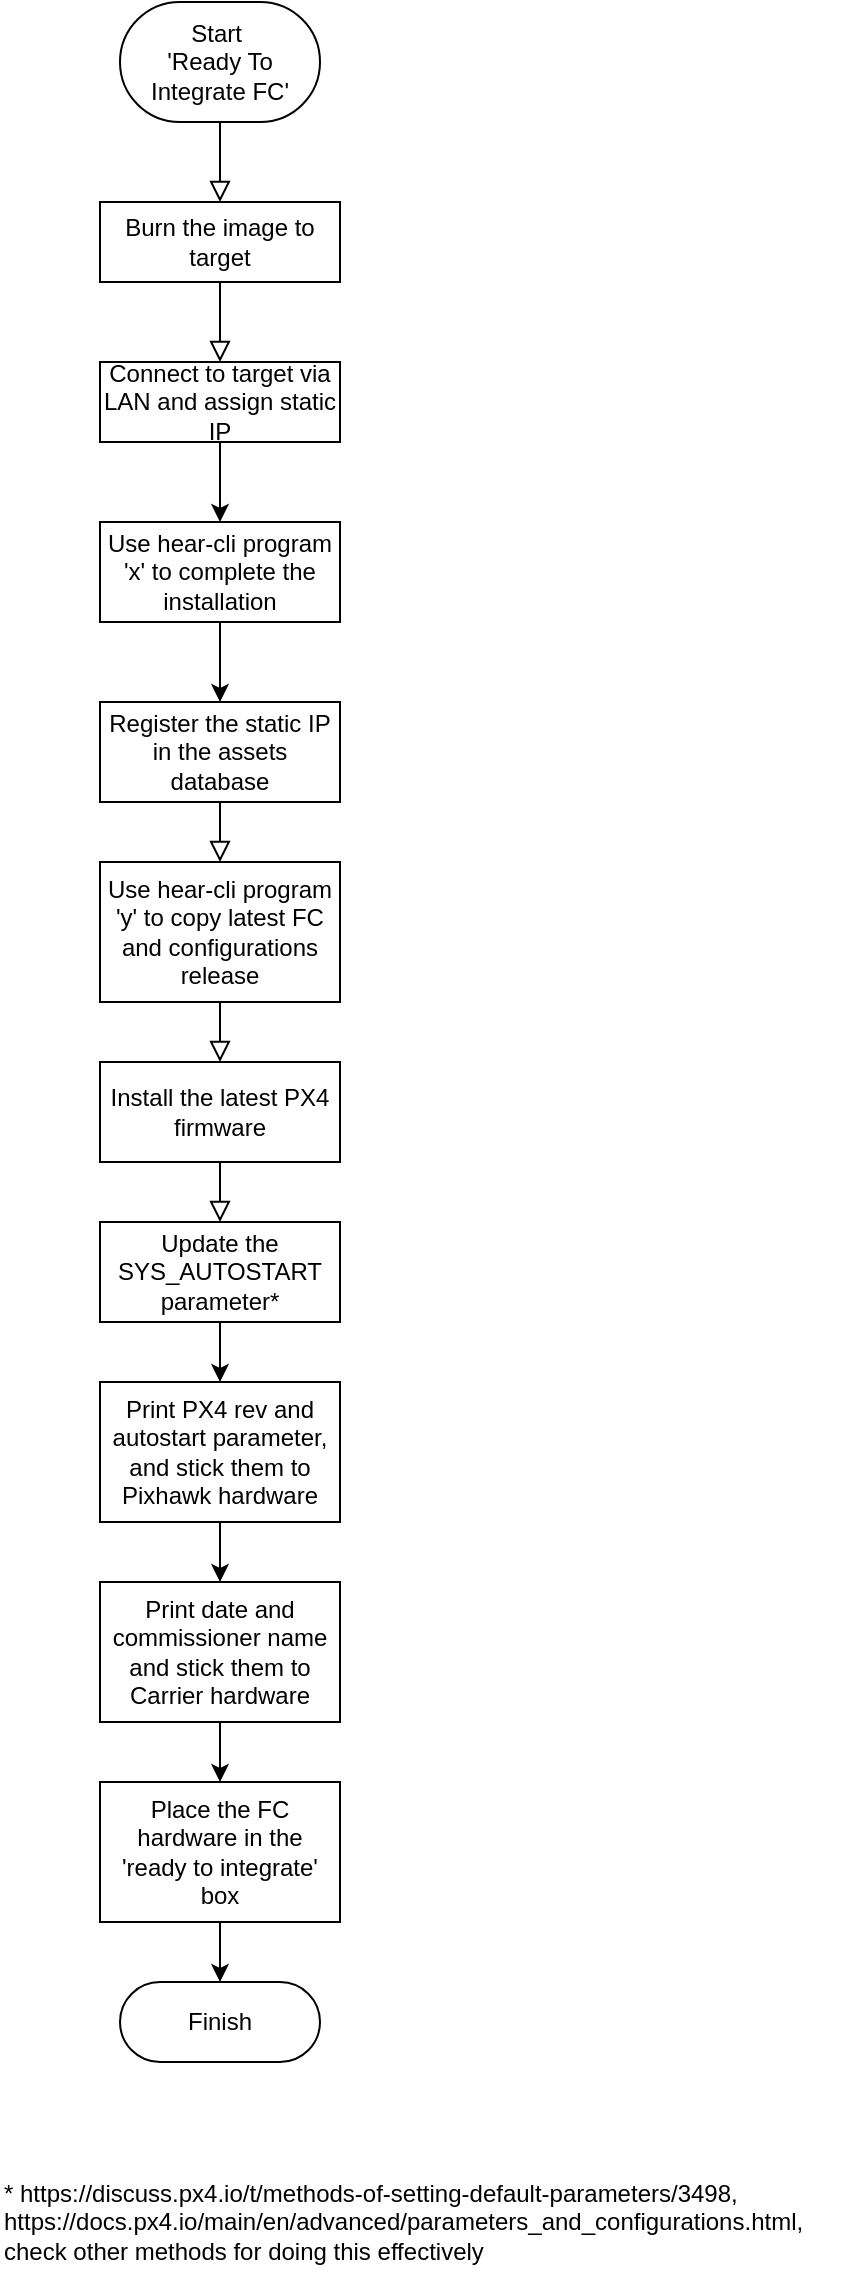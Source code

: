 <mxfile version="24.7.17">
  <diagram id="C5RBs43oDa-KdzZeNtuy" name="Page-1">
    <mxGraphModel dx="538" dy="374" grid="1" gridSize="10" guides="1" tooltips="1" connect="1" arrows="1" fold="1" page="1" pageScale="1" pageWidth="827" pageHeight="1169" math="0" shadow="0">
      <root>
        <mxCell id="WIyWlLk6GJQsqaUBKTNV-0" />
        <mxCell id="WIyWlLk6GJQsqaUBKTNV-1" parent="WIyWlLk6GJQsqaUBKTNV-0" />
        <mxCell id="yQACGJgCvoQoLgyyhMiC-0" value="&lt;div&gt;Start&amp;nbsp;&lt;/div&gt;&lt;div&gt;&#39;Ready To Integrate FC&#39;&lt;/div&gt;" style="rounded=1;whiteSpace=wrap;html=1;arcSize=50;" parent="WIyWlLk6GJQsqaUBKTNV-1" vertex="1">
          <mxGeometry x="70" y="20" width="100" height="60" as="geometry" />
        </mxCell>
        <mxCell id="yQACGJgCvoQoLgyyhMiC-1" value="Burn the image to target" style="rounded=1;whiteSpace=wrap;html=1;fontSize=12;glass=0;strokeWidth=1;shadow=0;arcSize=0;" parent="WIyWlLk6GJQsqaUBKTNV-1" vertex="1">
          <mxGeometry x="60" y="120" width="120" height="40" as="geometry" />
        </mxCell>
        <mxCell id="yQACGJgCvoQoLgyyhMiC-2" value="" style="rounded=0;html=1;jettySize=auto;orthogonalLoop=1;fontSize=11;endArrow=block;endFill=0;endSize=8;strokeWidth=1;shadow=0;labelBackgroundColor=none;edgeStyle=orthogonalEdgeStyle;exitX=0.5;exitY=1;exitDx=0;exitDy=0;" parent="WIyWlLk6GJQsqaUBKTNV-1" source="yQACGJgCvoQoLgyyhMiC-0" target="yQACGJgCvoQoLgyyhMiC-1" edge="1">
          <mxGeometry relative="1" as="geometry">
            <mxPoint x="210" y="70" as="sourcePoint" />
            <mxPoint x="210" y="120" as="targetPoint" />
          </mxGeometry>
        </mxCell>
        <mxCell id="mMFdWdoxtDHpCLUdpBhw-2" value="" style="edgeStyle=orthogonalEdgeStyle;rounded=0;orthogonalLoop=1;jettySize=auto;html=1;exitX=0.5;exitY=1;exitDx=0;exitDy=0;" parent="WIyWlLk6GJQsqaUBKTNV-1" source="w9jdaCenqPGWddk09s0K-5" target="yQACGJgCvoQoLgyyhMiC-4" edge="1">
          <mxGeometry relative="1" as="geometry">
            <mxPoint x="120" y="330" as="sourcePoint" />
          </mxGeometry>
        </mxCell>
        <mxCell id="yQACGJgCvoQoLgyyhMiC-4" value="Register the static IP in the assets database" style="rounded=1;whiteSpace=wrap;html=1;fontSize=12;glass=0;strokeWidth=1;shadow=0;arcSize=0;" parent="WIyWlLk6GJQsqaUBKTNV-1" vertex="1">
          <mxGeometry x="60" y="370" width="120" height="50" as="geometry" />
        </mxCell>
        <mxCell id="yQACGJgCvoQoLgyyhMiC-6" value="Use hear-cli program &#39;y&#39; to copy latest FC and configurations release" style="rounded=1;whiteSpace=wrap;html=1;fontSize=12;glass=0;strokeWidth=1;shadow=0;arcSize=0;" parent="WIyWlLk6GJQsqaUBKTNV-1" vertex="1">
          <mxGeometry x="60" y="450" width="120" height="70" as="geometry" />
        </mxCell>
        <mxCell id="yQACGJgCvoQoLgyyhMiC-7" value="Install the latest PX4 firmware" style="rounded=1;whiteSpace=wrap;html=1;fontSize=12;glass=0;strokeWidth=1;shadow=0;arcSize=0;" parent="WIyWlLk6GJQsqaUBKTNV-1" vertex="1">
          <mxGeometry x="60" y="550" width="120" height="50" as="geometry" />
        </mxCell>
        <mxCell id="w9jdaCenqPGWddk09s0K-8" style="edgeStyle=orthogonalEdgeStyle;rounded=0;orthogonalLoop=1;jettySize=auto;html=1;exitX=0.5;exitY=1;exitDx=0;exitDy=0;entryX=0.5;entryY=0;entryDx=0;entryDy=0;" edge="1" parent="WIyWlLk6GJQsqaUBKTNV-1" source="yQACGJgCvoQoLgyyhMiC-8" target="yQACGJgCvoQoLgyyhMiC-9">
          <mxGeometry relative="1" as="geometry" />
        </mxCell>
        <mxCell id="yQACGJgCvoQoLgyyhMiC-8" value="Update the SYS_AUTOSTART parameter*" style="rounded=1;whiteSpace=wrap;html=1;fontSize=12;glass=0;strokeWidth=1;shadow=0;arcSize=0;" parent="WIyWlLk6GJQsqaUBKTNV-1" vertex="1">
          <mxGeometry x="60" y="630" width="120" height="50" as="geometry" />
        </mxCell>
        <mxCell id="yQACGJgCvoQoLgyyhMiC-9" value="Print PX4 rev and autostart parameter, and stick them to Pixhawk hardware" style="rounded=1;whiteSpace=wrap;html=1;fontSize=12;glass=0;strokeWidth=1;shadow=0;arcSize=0;" parent="WIyWlLk6GJQsqaUBKTNV-1" vertex="1">
          <mxGeometry x="60" y="710" width="120" height="70" as="geometry" />
        </mxCell>
        <mxCell id="w9jdaCenqPGWddk09s0K-10" style="edgeStyle=orthogonalEdgeStyle;rounded=0;orthogonalLoop=1;jettySize=auto;html=1;exitX=0.5;exitY=1;exitDx=0;exitDy=0;entryX=0.5;entryY=0;entryDx=0;entryDy=0;" edge="1" parent="WIyWlLk6GJQsqaUBKTNV-1" source="yQACGJgCvoQoLgyyhMiC-10" target="yQACGJgCvoQoLgyyhMiC-11">
          <mxGeometry relative="1" as="geometry" />
        </mxCell>
        <mxCell id="yQACGJgCvoQoLgyyhMiC-10" value="Print date and commissioner name and stick them to Carrier hardware" style="rounded=1;whiteSpace=wrap;html=1;fontSize=12;glass=0;strokeWidth=1;shadow=0;arcSize=0;" parent="WIyWlLk6GJQsqaUBKTNV-1" vertex="1">
          <mxGeometry x="60" y="810" width="120" height="70" as="geometry" />
        </mxCell>
        <mxCell id="w9jdaCenqPGWddk09s0K-11" style="edgeStyle=orthogonalEdgeStyle;rounded=0;orthogonalLoop=1;jettySize=auto;html=1;exitX=0.5;exitY=1;exitDx=0;exitDy=0;entryX=0.5;entryY=0;entryDx=0;entryDy=0;" edge="1" parent="WIyWlLk6GJQsqaUBKTNV-1" source="yQACGJgCvoQoLgyyhMiC-11" target="yQACGJgCvoQoLgyyhMiC-15">
          <mxGeometry relative="1" as="geometry" />
        </mxCell>
        <mxCell id="yQACGJgCvoQoLgyyhMiC-11" value="Place the FC hardware in the &#39;ready to integrate&#39; box" style="rounded=1;whiteSpace=wrap;html=1;fontSize=12;glass=0;strokeWidth=1;shadow=0;arcSize=0;" parent="WIyWlLk6GJQsqaUBKTNV-1" vertex="1">
          <mxGeometry x="60" y="910" width="120" height="70" as="geometry" />
        </mxCell>
        <mxCell id="yQACGJgCvoQoLgyyhMiC-12" value="&lt;div&gt;* https://discuss.px4.io/t/methods-of-setting-default-parameters/3498,&lt;/div&gt;&lt;div&gt;https://docs.px4.io/main/en/advanced/parameters_and_configurations.html,&lt;br&gt;&lt;/div&gt;&lt;div&gt;check other methods for doing this effectively&lt;/div&gt;" style="text;html=1;align=left;verticalAlign=middle;resizable=0;points=[];autosize=1;strokeColor=none;fillColor=none;" parent="WIyWlLk6GJQsqaUBKTNV-1" vertex="1">
          <mxGeometry x="10" y="1100" width="420" height="60" as="geometry" />
        </mxCell>
        <mxCell id="yQACGJgCvoQoLgyyhMiC-15" value="Finish" style="rounded=1;whiteSpace=wrap;html=1;arcSize=50;" parent="WIyWlLk6GJQsqaUBKTNV-1" vertex="1">
          <mxGeometry x="70" y="1010" width="100" height="40" as="geometry" />
        </mxCell>
        <mxCell id="mMFdWdoxtDHpCLUdpBhw-0" value="" style="rounded=0;html=1;jettySize=auto;orthogonalLoop=1;fontSize=11;endArrow=block;endFill=0;endSize=8;strokeWidth=1;shadow=0;labelBackgroundColor=none;edgeStyle=orthogonalEdgeStyle;exitX=0.5;exitY=1;exitDx=0;exitDy=0;entryX=0.5;entryY=0;entryDx=0;entryDy=0;" parent="WIyWlLk6GJQsqaUBKTNV-1" source="yQACGJgCvoQoLgyyhMiC-1" edge="1">
          <mxGeometry relative="1" as="geometry">
            <mxPoint x="200" y="175" as="sourcePoint" />
            <mxPoint x="120" y="200" as="targetPoint" />
          </mxGeometry>
        </mxCell>
        <mxCell id="w9jdaCenqPGWddk09s0K-0" value="" style="rounded=0;html=1;jettySize=auto;orthogonalLoop=1;fontSize=11;endArrow=block;endFill=0;endSize=8;strokeWidth=1;shadow=0;labelBackgroundColor=none;edgeStyle=orthogonalEdgeStyle;exitX=0.5;exitY=1;exitDx=0;exitDy=0;entryX=0.5;entryY=0;entryDx=0;entryDy=0;" edge="1" parent="WIyWlLk6GJQsqaUBKTNV-1" source="yQACGJgCvoQoLgyyhMiC-4" target="yQACGJgCvoQoLgyyhMiC-6">
          <mxGeometry relative="1" as="geometry">
            <mxPoint x="130" y="250" as="sourcePoint" />
            <mxPoint x="120" y="370" as="targetPoint" />
          </mxGeometry>
        </mxCell>
        <mxCell id="w9jdaCenqPGWddk09s0K-3" value="" style="edgeStyle=orthogonalEdgeStyle;rounded=0;orthogonalLoop=1;jettySize=auto;html=1;exitX=0.5;exitY=1;exitDx=0;exitDy=0;entryX=0.5;entryY=0;entryDx=0;entryDy=0;" edge="1" parent="WIyWlLk6GJQsqaUBKTNV-1" source="w9jdaCenqPGWddk09s0K-4" target="w9jdaCenqPGWddk09s0K-5">
          <mxGeometry relative="1" as="geometry">
            <mxPoint x="120" y="250" as="sourcePoint" />
            <mxPoint x="170" y="280" as="targetPoint" />
          </mxGeometry>
        </mxCell>
        <mxCell id="w9jdaCenqPGWddk09s0K-4" value="Connect to target via LAN and assign static IP" style="rounded=1;whiteSpace=wrap;html=1;fontSize=12;glass=0;strokeWidth=1;shadow=0;arcSize=0;" vertex="1" parent="WIyWlLk6GJQsqaUBKTNV-1">
          <mxGeometry x="60" y="200" width="120" height="40" as="geometry" />
        </mxCell>
        <mxCell id="w9jdaCenqPGWddk09s0K-5" value="Use hear-cli program &#39;x&#39; to complete the installation" style="rounded=1;whiteSpace=wrap;html=1;fontSize=12;glass=0;strokeWidth=1;shadow=0;arcSize=0;" vertex="1" parent="WIyWlLk6GJQsqaUBKTNV-1">
          <mxGeometry x="60" y="280" width="120" height="50" as="geometry" />
        </mxCell>
        <mxCell id="w9jdaCenqPGWddk09s0K-6" value="" style="rounded=0;html=1;jettySize=auto;orthogonalLoop=1;fontSize=11;endArrow=block;endFill=0;endSize=8;strokeWidth=1;shadow=0;labelBackgroundColor=none;edgeStyle=orthogonalEdgeStyle;exitX=0.5;exitY=1;exitDx=0;exitDy=0;entryX=0.5;entryY=0;entryDx=0;entryDy=0;" edge="1" parent="WIyWlLk6GJQsqaUBKTNV-1" source="yQACGJgCvoQoLgyyhMiC-6" target="yQACGJgCvoQoLgyyhMiC-7">
          <mxGeometry relative="1" as="geometry">
            <mxPoint x="130" y="430" as="sourcePoint" />
            <mxPoint x="130" y="460" as="targetPoint" />
          </mxGeometry>
        </mxCell>
        <mxCell id="w9jdaCenqPGWddk09s0K-7" value="" style="rounded=0;html=1;jettySize=auto;orthogonalLoop=1;fontSize=11;endArrow=block;endFill=0;endSize=8;strokeWidth=1;shadow=0;labelBackgroundColor=none;edgeStyle=orthogonalEdgeStyle;exitX=0.5;exitY=1;exitDx=0;exitDy=0;entryX=0.5;entryY=0;entryDx=0;entryDy=0;" edge="1" parent="WIyWlLk6GJQsqaUBKTNV-1" source="yQACGJgCvoQoLgyyhMiC-7" target="yQACGJgCvoQoLgyyhMiC-8">
          <mxGeometry relative="1" as="geometry">
            <mxPoint x="130" y="530" as="sourcePoint" />
            <mxPoint x="130" y="560" as="targetPoint" />
          </mxGeometry>
        </mxCell>
        <mxCell id="w9jdaCenqPGWddk09s0K-9" style="edgeStyle=orthogonalEdgeStyle;rounded=0;orthogonalLoop=1;jettySize=auto;html=1;exitX=0.5;exitY=1;exitDx=0;exitDy=0;entryX=0.5;entryY=0;entryDx=0;entryDy=0;" edge="1" parent="WIyWlLk6GJQsqaUBKTNV-1" source="yQACGJgCvoQoLgyyhMiC-9" target="yQACGJgCvoQoLgyyhMiC-10">
          <mxGeometry relative="1" as="geometry">
            <mxPoint x="130" y="690" as="sourcePoint" />
            <mxPoint x="130" y="720" as="targetPoint" />
          </mxGeometry>
        </mxCell>
      </root>
    </mxGraphModel>
  </diagram>
</mxfile>
